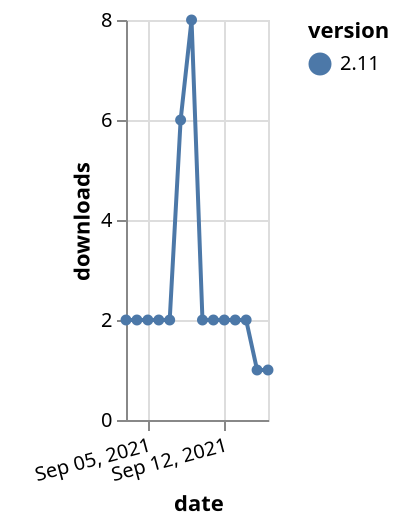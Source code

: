 {"$schema": "https://vega.github.io/schema/vega-lite/v5.json", "description": "A simple bar chart with embedded data.", "data": {"values": [{"date": "2021-09-03", "total": 3023, "delta": 2, "version": "2.11"}, {"date": "2021-09-04", "total": 3025, "delta": 2, "version": "2.11"}, {"date": "2021-09-05", "total": 3027, "delta": 2, "version": "2.11"}, {"date": "2021-09-06", "total": 3029, "delta": 2, "version": "2.11"}, {"date": "2021-09-07", "total": 3031, "delta": 2, "version": "2.11"}, {"date": "2021-09-08", "total": 3037, "delta": 6, "version": "2.11"}, {"date": "2021-09-09", "total": 3045, "delta": 8, "version": "2.11"}, {"date": "2021-09-10", "total": 3047, "delta": 2, "version": "2.11"}, {"date": "2021-09-11", "total": 3049, "delta": 2, "version": "2.11"}, {"date": "2021-09-12", "total": 3051, "delta": 2, "version": "2.11"}, {"date": "2021-09-13", "total": 3053, "delta": 2, "version": "2.11"}, {"date": "2021-09-14", "total": 3055, "delta": 2, "version": "2.11"}, {"date": "2021-09-15", "total": 3056, "delta": 1, "version": "2.11"}, {"date": "2021-09-16", "total": 3057, "delta": 1, "version": "2.11"}]}, "width": "container", "mark": {"type": "line", "point": {"filled": true}}, "encoding": {"x": {"field": "date", "type": "temporal", "timeUnit": "yearmonthdate", "title": "date", "axis": {"labelAngle": -15}}, "y": {"field": "delta", "type": "quantitative", "title": "downloads"}, "color": {"field": "version", "type": "nominal"}, "tooltip": {"field": "delta"}}}